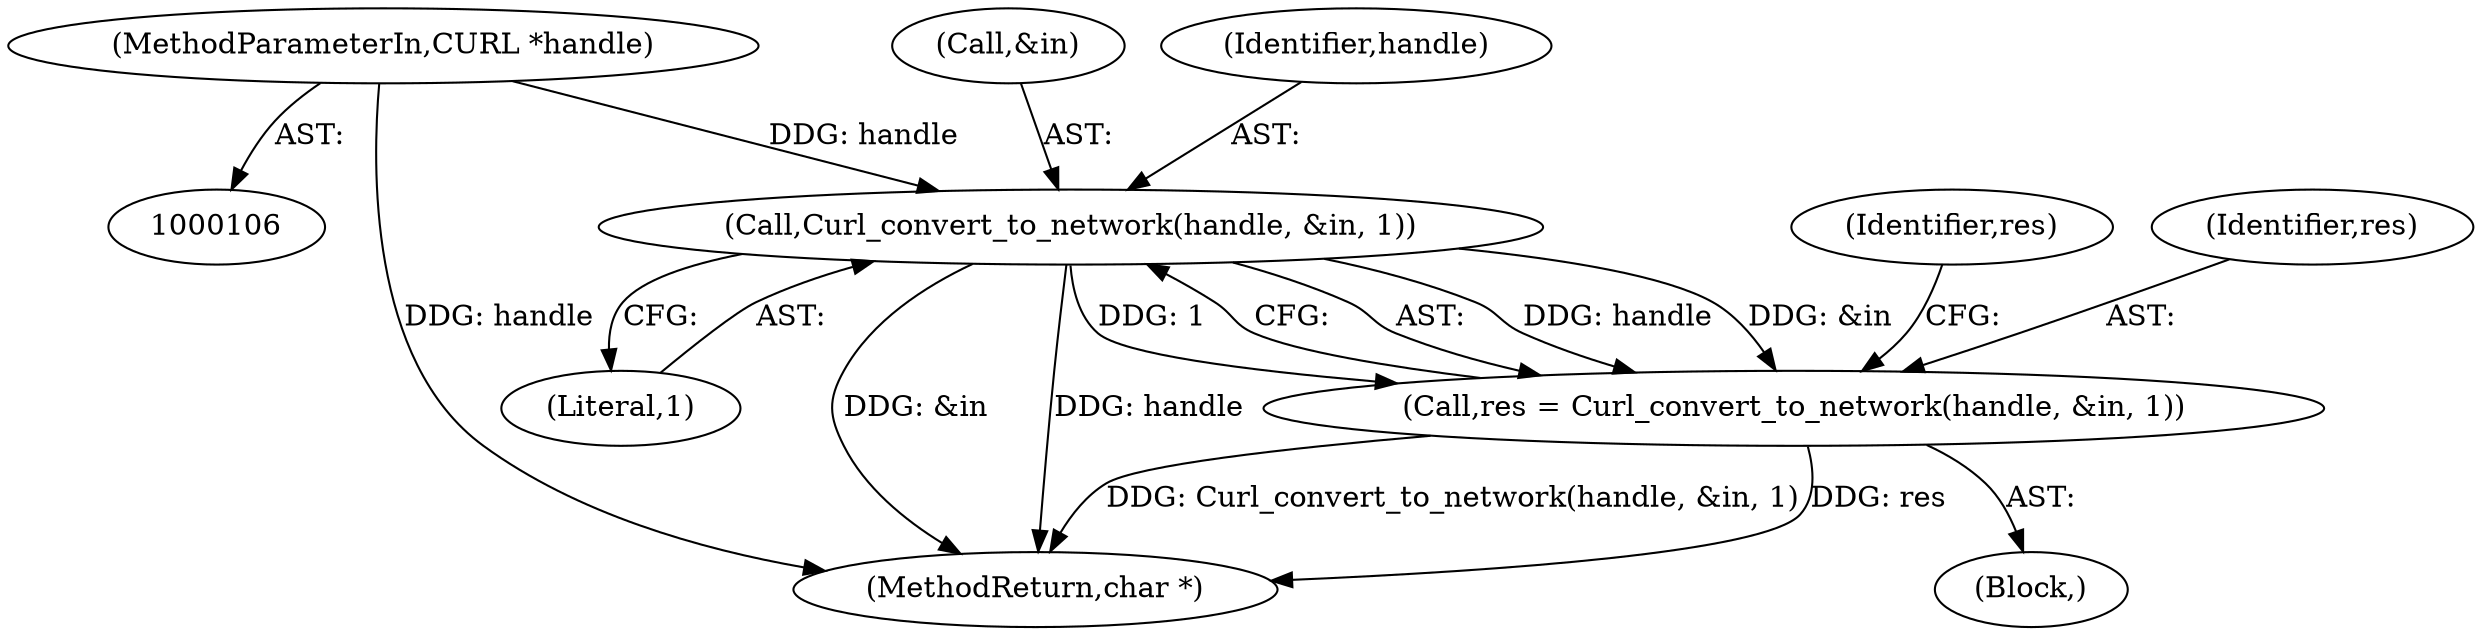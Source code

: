 digraph "0_curl_75ca568fa1c19de4c5358fed246686de8467c238@pointer" {
"1000203" [label="(Call,Curl_convert_to_network(handle, &in, 1))"];
"1000107" [label="(MethodParameterIn,CURL *handle)"];
"1000201" [label="(Call,res = Curl_convert_to_network(handle, &in, 1))"];
"1000205" [label="(Call,&in)"];
"1000204" [label="(Identifier,handle)"];
"1000203" [label="(Call,Curl_convert_to_network(handle, &in, 1))"];
"1000209" [label="(Identifier,res)"];
"1000107" [label="(MethodParameterIn,CURL *handle)"];
"1000207" [label="(Literal,1)"];
"1000235" [label="(MethodReturn,char *)"];
"1000171" [label="(Block,)"];
"1000201" [label="(Call,res = Curl_convert_to_network(handle, &in, 1))"];
"1000202" [label="(Identifier,res)"];
"1000203" -> "1000201"  [label="AST: "];
"1000203" -> "1000207"  [label="CFG: "];
"1000204" -> "1000203"  [label="AST: "];
"1000205" -> "1000203"  [label="AST: "];
"1000207" -> "1000203"  [label="AST: "];
"1000201" -> "1000203"  [label="CFG: "];
"1000203" -> "1000235"  [label="DDG: &in"];
"1000203" -> "1000235"  [label="DDG: handle"];
"1000203" -> "1000201"  [label="DDG: handle"];
"1000203" -> "1000201"  [label="DDG: &in"];
"1000203" -> "1000201"  [label="DDG: 1"];
"1000107" -> "1000203"  [label="DDG: handle"];
"1000107" -> "1000106"  [label="AST: "];
"1000107" -> "1000235"  [label="DDG: handle"];
"1000201" -> "1000171"  [label="AST: "];
"1000202" -> "1000201"  [label="AST: "];
"1000209" -> "1000201"  [label="CFG: "];
"1000201" -> "1000235"  [label="DDG: Curl_convert_to_network(handle, &in, 1)"];
"1000201" -> "1000235"  [label="DDG: res"];
}
